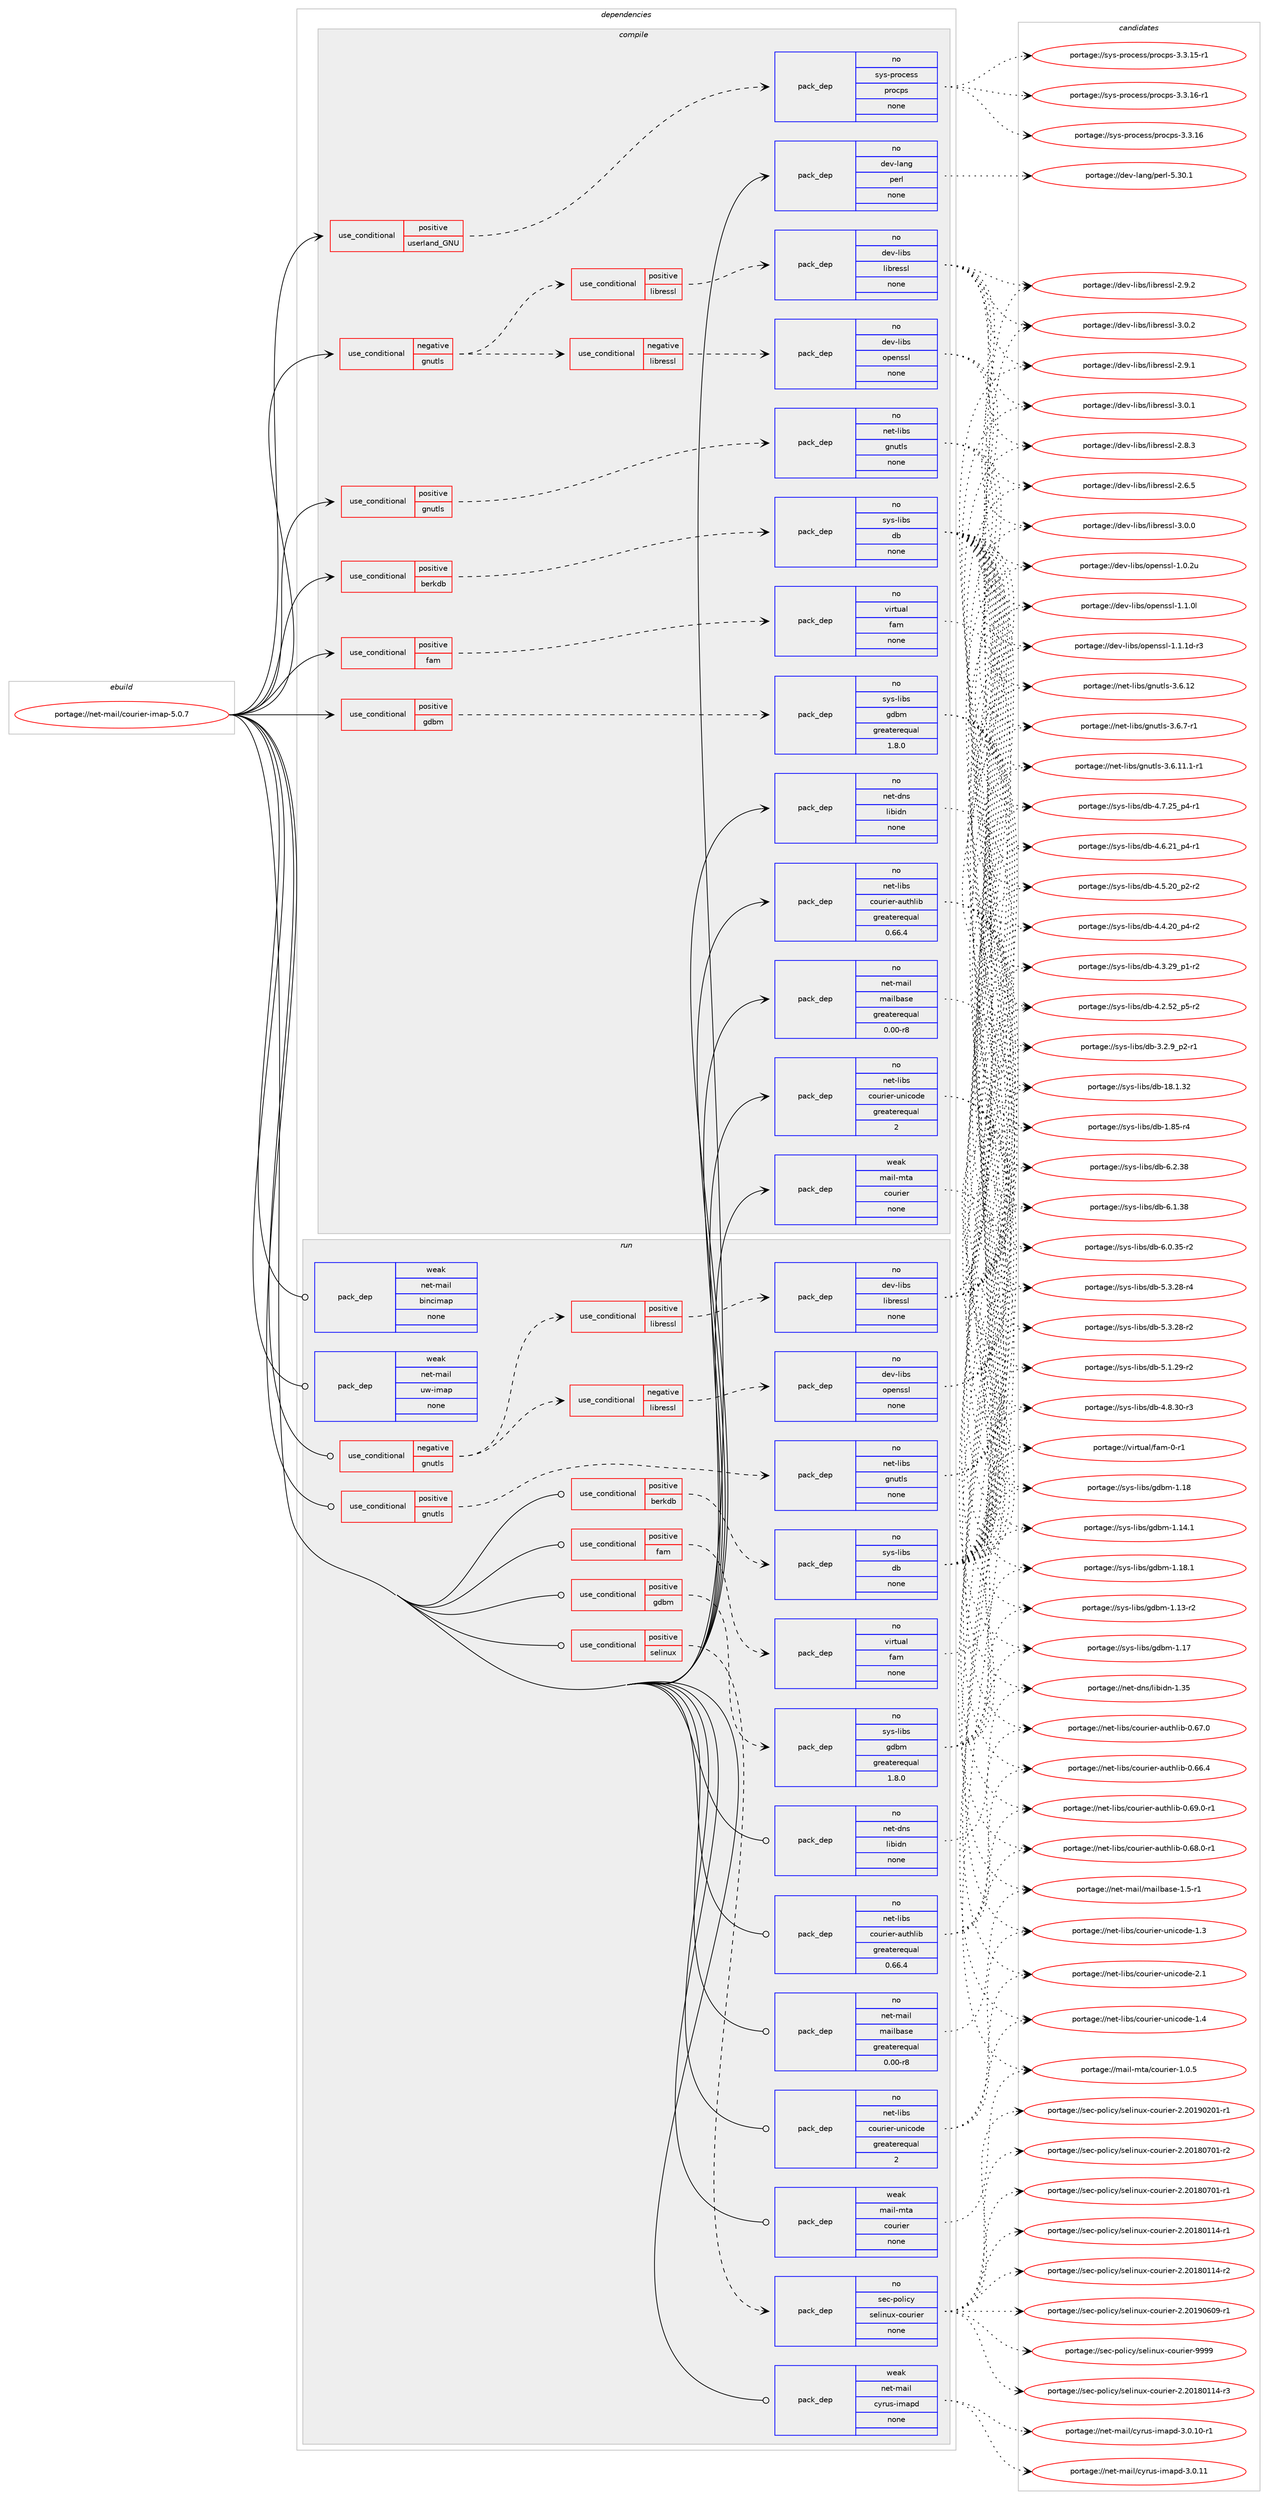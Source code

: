 digraph prolog {

# *************
# Graph options
# *************

newrank=true;
concentrate=true;
compound=true;
graph [rankdir=LR,fontname=Helvetica,fontsize=10,ranksep=1.5];#, ranksep=2.5, nodesep=0.2];
edge  [arrowhead=vee];
node  [fontname=Helvetica,fontsize=10];

# **********
# The ebuild
# **********

subgraph cluster_leftcol {
color=gray;
rank=same;
label=<<i>ebuild</i>>;
id [label="portage://net-mail/courier-imap-5.0.7", color=red, width=4, href="../net-mail/courier-imap-5.0.7.svg"];
}

# ****************
# The dependencies
# ****************

subgraph cluster_midcol {
color=gray;
label=<<i>dependencies</i>>;
subgraph cluster_compile {
fillcolor="#eeeeee";
style=filled;
label=<<i>compile</i>>;
subgraph cond24990 {
dependency119724 [label=<<TABLE BORDER="0" CELLBORDER="1" CELLSPACING="0" CELLPADDING="4"><TR><TD ROWSPAN="3" CELLPADDING="10">use_conditional</TD></TR><TR><TD>negative</TD></TR><TR><TD>gnutls</TD></TR></TABLE>>, shape=none, color=red];
subgraph cond24991 {
dependency119725 [label=<<TABLE BORDER="0" CELLBORDER="1" CELLSPACING="0" CELLPADDING="4"><TR><TD ROWSPAN="3" CELLPADDING="10">use_conditional</TD></TR><TR><TD>negative</TD></TR><TR><TD>libressl</TD></TR></TABLE>>, shape=none, color=red];
subgraph pack92669 {
dependency119726 [label=<<TABLE BORDER="0" CELLBORDER="1" CELLSPACING="0" CELLPADDING="4" WIDTH="220"><TR><TD ROWSPAN="6" CELLPADDING="30">pack_dep</TD></TR><TR><TD WIDTH="110">no</TD></TR><TR><TD>dev-libs</TD></TR><TR><TD>openssl</TD></TR><TR><TD>none</TD></TR><TR><TD></TD></TR></TABLE>>, shape=none, color=blue];
}
dependency119725:e -> dependency119726:w [weight=20,style="dashed",arrowhead="vee"];
}
dependency119724:e -> dependency119725:w [weight=20,style="dashed",arrowhead="vee"];
subgraph cond24992 {
dependency119727 [label=<<TABLE BORDER="0" CELLBORDER="1" CELLSPACING="0" CELLPADDING="4"><TR><TD ROWSPAN="3" CELLPADDING="10">use_conditional</TD></TR><TR><TD>positive</TD></TR><TR><TD>libressl</TD></TR></TABLE>>, shape=none, color=red];
subgraph pack92670 {
dependency119728 [label=<<TABLE BORDER="0" CELLBORDER="1" CELLSPACING="0" CELLPADDING="4" WIDTH="220"><TR><TD ROWSPAN="6" CELLPADDING="30">pack_dep</TD></TR><TR><TD WIDTH="110">no</TD></TR><TR><TD>dev-libs</TD></TR><TR><TD>libressl</TD></TR><TR><TD>none</TD></TR><TR><TD></TD></TR></TABLE>>, shape=none, color=blue];
}
dependency119727:e -> dependency119728:w [weight=20,style="dashed",arrowhead="vee"];
}
dependency119724:e -> dependency119727:w [weight=20,style="dashed",arrowhead="vee"];
}
id:e -> dependency119724:w [weight=20,style="solid",arrowhead="vee"];
subgraph cond24993 {
dependency119729 [label=<<TABLE BORDER="0" CELLBORDER="1" CELLSPACING="0" CELLPADDING="4"><TR><TD ROWSPAN="3" CELLPADDING="10">use_conditional</TD></TR><TR><TD>positive</TD></TR><TR><TD>berkdb</TD></TR></TABLE>>, shape=none, color=red];
subgraph pack92671 {
dependency119730 [label=<<TABLE BORDER="0" CELLBORDER="1" CELLSPACING="0" CELLPADDING="4" WIDTH="220"><TR><TD ROWSPAN="6" CELLPADDING="30">pack_dep</TD></TR><TR><TD WIDTH="110">no</TD></TR><TR><TD>sys-libs</TD></TR><TR><TD>db</TD></TR><TR><TD>none</TD></TR><TR><TD></TD></TR></TABLE>>, shape=none, color=blue];
}
dependency119729:e -> dependency119730:w [weight=20,style="dashed",arrowhead="vee"];
}
id:e -> dependency119729:w [weight=20,style="solid",arrowhead="vee"];
subgraph cond24994 {
dependency119731 [label=<<TABLE BORDER="0" CELLBORDER="1" CELLSPACING="0" CELLPADDING="4"><TR><TD ROWSPAN="3" CELLPADDING="10">use_conditional</TD></TR><TR><TD>positive</TD></TR><TR><TD>fam</TD></TR></TABLE>>, shape=none, color=red];
subgraph pack92672 {
dependency119732 [label=<<TABLE BORDER="0" CELLBORDER="1" CELLSPACING="0" CELLPADDING="4" WIDTH="220"><TR><TD ROWSPAN="6" CELLPADDING="30">pack_dep</TD></TR><TR><TD WIDTH="110">no</TD></TR><TR><TD>virtual</TD></TR><TR><TD>fam</TD></TR><TR><TD>none</TD></TR><TR><TD></TD></TR></TABLE>>, shape=none, color=blue];
}
dependency119731:e -> dependency119732:w [weight=20,style="dashed",arrowhead="vee"];
}
id:e -> dependency119731:w [weight=20,style="solid",arrowhead="vee"];
subgraph cond24995 {
dependency119733 [label=<<TABLE BORDER="0" CELLBORDER="1" CELLSPACING="0" CELLPADDING="4"><TR><TD ROWSPAN="3" CELLPADDING="10">use_conditional</TD></TR><TR><TD>positive</TD></TR><TR><TD>gdbm</TD></TR></TABLE>>, shape=none, color=red];
subgraph pack92673 {
dependency119734 [label=<<TABLE BORDER="0" CELLBORDER="1" CELLSPACING="0" CELLPADDING="4" WIDTH="220"><TR><TD ROWSPAN="6" CELLPADDING="30">pack_dep</TD></TR><TR><TD WIDTH="110">no</TD></TR><TR><TD>sys-libs</TD></TR><TR><TD>gdbm</TD></TR><TR><TD>greaterequal</TD></TR><TR><TD>1.8.0</TD></TR></TABLE>>, shape=none, color=blue];
}
dependency119733:e -> dependency119734:w [weight=20,style="dashed",arrowhead="vee"];
}
id:e -> dependency119733:w [weight=20,style="solid",arrowhead="vee"];
subgraph cond24996 {
dependency119735 [label=<<TABLE BORDER="0" CELLBORDER="1" CELLSPACING="0" CELLPADDING="4"><TR><TD ROWSPAN="3" CELLPADDING="10">use_conditional</TD></TR><TR><TD>positive</TD></TR><TR><TD>gnutls</TD></TR></TABLE>>, shape=none, color=red];
subgraph pack92674 {
dependency119736 [label=<<TABLE BORDER="0" CELLBORDER="1" CELLSPACING="0" CELLPADDING="4" WIDTH="220"><TR><TD ROWSPAN="6" CELLPADDING="30">pack_dep</TD></TR><TR><TD WIDTH="110">no</TD></TR><TR><TD>net-libs</TD></TR><TR><TD>gnutls</TD></TR><TR><TD>none</TD></TR><TR><TD></TD></TR></TABLE>>, shape=none, color=blue];
}
dependency119735:e -> dependency119736:w [weight=20,style="dashed",arrowhead="vee"];
}
id:e -> dependency119735:w [weight=20,style="solid",arrowhead="vee"];
subgraph cond24997 {
dependency119737 [label=<<TABLE BORDER="0" CELLBORDER="1" CELLSPACING="0" CELLPADDING="4"><TR><TD ROWSPAN="3" CELLPADDING="10">use_conditional</TD></TR><TR><TD>positive</TD></TR><TR><TD>userland_GNU</TD></TR></TABLE>>, shape=none, color=red];
subgraph pack92675 {
dependency119738 [label=<<TABLE BORDER="0" CELLBORDER="1" CELLSPACING="0" CELLPADDING="4" WIDTH="220"><TR><TD ROWSPAN="6" CELLPADDING="30">pack_dep</TD></TR><TR><TD WIDTH="110">no</TD></TR><TR><TD>sys-process</TD></TR><TR><TD>procps</TD></TR><TR><TD>none</TD></TR><TR><TD></TD></TR></TABLE>>, shape=none, color=blue];
}
dependency119737:e -> dependency119738:w [weight=20,style="dashed",arrowhead="vee"];
}
id:e -> dependency119737:w [weight=20,style="solid",arrowhead="vee"];
subgraph pack92676 {
dependency119739 [label=<<TABLE BORDER="0" CELLBORDER="1" CELLSPACING="0" CELLPADDING="4" WIDTH="220"><TR><TD ROWSPAN="6" CELLPADDING="30">pack_dep</TD></TR><TR><TD WIDTH="110">no</TD></TR><TR><TD>dev-lang</TD></TR><TR><TD>perl</TD></TR><TR><TD>none</TD></TR><TR><TD></TD></TR></TABLE>>, shape=none, color=blue];
}
id:e -> dependency119739:w [weight=20,style="solid",arrowhead="vee"];
subgraph pack92677 {
dependency119740 [label=<<TABLE BORDER="0" CELLBORDER="1" CELLSPACING="0" CELLPADDING="4" WIDTH="220"><TR><TD ROWSPAN="6" CELLPADDING="30">pack_dep</TD></TR><TR><TD WIDTH="110">no</TD></TR><TR><TD>net-dns</TD></TR><TR><TD>libidn</TD></TR><TR><TD>none</TD></TR><TR><TD></TD></TR></TABLE>>, shape=none, color=blue];
}
id:e -> dependency119740:w [weight=20,style="solid",arrowhead="vee"];
subgraph pack92678 {
dependency119741 [label=<<TABLE BORDER="0" CELLBORDER="1" CELLSPACING="0" CELLPADDING="4" WIDTH="220"><TR><TD ROWSPAN="6" CELLPADDING="30">pack_dep</TD></TR><TR><TD WIDTH="110">no</TD></TR><TR><TD>net-libs</TD></TR><TR><TD>courier-authlib</TD></TR><TR><TD>greaterequal</TD></TR><TR><TD>0.66.4</TD></TR></TABLE>>, shape=none, color=blue];
}
id:e -> dependency119741:w [weight=20,style="solid",arrowhead="vee"];
subgraph pack92679 {
dependency119742 [label=<<TABLE BORDER="0" CELLBORDER="1" CELLSPACING="0" CELLPADDING="4" WIDTH="220"><TR><TD ROWSPAN="6" CELLPADDING="30">pack_dep</TD></TR><TR><TD WIDTH="110">no</TD></TR><TR><TD>net-libs</TD></TR><TR><TD>courier-unicode</TD></TR><TR><TD>greaterequal</TD></TR><TR><TD>2</TD></TR></TABLE>>, shape=none, color=blue];
}
id:e -> dependency119742:w [weight=20,style="solid",arrowhead="vee"];
subgraph pack92680 {
dependency119743 [label=<<TABLE BORDER="0" CELLBORDER="1" CELLSPACING="0" CELLPADDING="4" WIDTH="220"><TR><TD ROWSPAN="6" CELLPADDING="30">pack_dep</TD></TR><TR><TD WIDTH="110">no</TD></TR><TR><TD>net-mail</TD></TR><TR><TD>mailbase</TD></TR><TR><TD>greaterequal</TD></TR><TR><TD>0.00-r8</TD></TR></TABLE>>, shape=none, color=blue];
}
id:e -> dependency119743:w [weight=20,style="solid",arrowhead="vee"];
subgraph pack92681 {
dependency119744 [label=<<TABLE BORDER="0" CELLBORDER="1" CELLSPACING="0" CELLPADDING="4" WIDTH="220"><TR><TD ROWSPAN="6" CELLPADDING="30">pack_dep</TD></TR><TR><TD WIDTH="110">weak</TD></TR><TR><TD>mail-mta</TD></TR><TR><TD>courier</TD></TR><TR><TD>none</TD></TR><TR><TD></TD></TR></TABLE>>, shape=none, color=blue];
}
id:e -> dependency119744:w [weight=20,style="solid",arrowhead="vee"];
}
subgraph cluster_compileandrun {
fillcolor="#eeeeee";
style=filled;
label=<<i>compile and run</i>>;
}
subgraph cluster_run {
fillcolor="#eeeeee";
style=filled;
label=<<i>run</i>>;
subgraph cond24998 {
dependency119745 [label=<<TABLE BORDER="0" CELLBORDER="1" CELLSPACING="0" CELLPADDING="4"><TR><TD ROWSPAN="3" CELLPADDING="10">use_conditional</TD></TR><TR><TD>negative</TD></TR><TR><TD>gnutls</TD></TR></TABLE>>, shape=none, color=red];
subgraph cond24999 {
dependency119746 [label=<<TABLE BORDER="0" CELLBORDER="1" CELLSPACING="0" CELLPADDING="4"><TR><TD ROWSPAN="3" CELLPADDING="10">use_conditional</TD></TR><TR><TD>negative</TD></TR><TR><TD>libressl</TD></TR></TABLE>>, shape=none, color=red];
subgraph pack92682 {
dependency119747 [label=<<TABLE BORDER="0" CELLBORDER="1" CELLSPACING="0" CELLPADDING="4" WIDTH="220"><TR><TD ROWSPAN="6" CELLPADDING="30">pack_dep</TD></TR><TR><TD WIDTH="110">no</TD></TR><TR><TD>dev-libs</TD></TR><TR><TD>openssl</TD></TR><TR><TD>none</TD></TR><TR><TD></TD></TR></TABLE>>, shape=none, color=blue];
}
dependency119746:e -> dependency119747:w [weight=20,style="dashed",arrowhead="vee"];
}
dependency119745:e -> dependency119746:w [weight=20,style="dashed",arrowhead="vee"];
subgraph cond25000 {
dependency119748 [label=<<TABLE BORDER="0" CELLBORDER="1" CELLSPACING="0" CELLPADDING="4"><TR><TD ROWSPAN="3" CELLPADDING="10">use_conditional</TD></TR><TR><TD>positive</TD></TR><TR><TD>libressl</TD></TR></TABLE>>, shape=none, color=red];
subgraph pack92683 {
dependency119749 [label=<<TABLE BORDER="0" CELLBORDER="1" CELLSPACING="0" CELLPADDING="4" WIDTH="220"><TR><TD ROWSPAN="6" CELLPADDING="30">pack_dep</TD></TR><TR><TD WIDTH="110">no</TD></TR><TR><TD>dev-libs</TD></TR><TR><TD>libressl</TD></TR><TR><TD>none</TD></TR><TR><TD></TD></TR></TABLE>>, shape=none, color=blue];
}
dependency119748:e -> dependency119749:w [weight=20,style="dashed",arrowhead="vee"];
}
dependency119745:e -> dependency119748:w [weight=20,style="dashed",arrowhead="vee"];
}
id:e -> dependency119745:w [weight=20,style="solid",arrowhead="odot"];
subgraph cond25001 {
dependency119750 [label=<<TABLE BORDER="0" CELLBORDER="1" CELLSPACING="0" CELLPADDING="4"><TR><TD ROWSPAN="3" CELLPADDING="10">use_conditional</TD></TR><TR><TD>positive</TD></TR><TR><TD>berkdb</TD></TR></TABLE>>, shape=none, color=red];
subgraph pack92684 {
dependency119751 [label=<<TABLE BORDER="0" CELLBORDER="1" CELLSPACING="0" CELLPADDING="4" WIDTH="220"><TR><TD ROWSPAN="6" CELLPADDING="30">pack_dep</TD></TR><TR><TD WIDTH="110">no</TD></TR><TR><TD>sys-libs</TD></TR><TR><TD>db</TD></TR><TR><TD>none</TD></TR><TR><TD></TD></TR></TABLE>>, shape=none, color=blue];
}
dependency119750:e -> dependency119751:w [weight=20,style="dashed",arrowhead="vee"];
}
id:e -> dependency119750:w [weight=20,style="solid",arrowhead="odot"];
subgraph cond25002 {
dependency119752 [label=<<TABLE BORDER="0" CELLBORDER="1" CELLSPACING="0" CELLPADDING="4"><TR><TD ROWSPAN="3" CELLPADDING="10">use_conditional</TD></TR><TR><TD>positive</TD></TR><TR><TD>fam</TD></TR></TABLE>>, shape=none, color=red];
subgraph pack92685 {
dependency119753 [label=<<TABLE BORDER="0" CELLBORDER="1" CELLSPACING="0" CELLPADDING="4" WIDTH="220"><TR><TD ROWSPAN="6" CELLPADDING="30">pack_dep</TD></TR><TR><TD WIDTH="110">no</TD></TR><TR><TD>virtual</TD></TR><TR><TD>fam</TD></TR><TR><TD>none</TD></TR><TR><TD></TD></TR></TABLE>>, shape=none, color=blue];
}
dependency119752:e -> dependency119753:w [weight=20,style="dashed",arrowhead="vee"];
}
id:e -> dependency119752:w [weight=20,style="solid",arrowhead="odot"];
subgraph cond25003 {
dependency119754 [label=<<TABLE BORDER="0" CELLBORDER="1" CELLSPACING="0" CELLPADDING="4"><TR><TD ROWSPAN="3" CELLPADDING="10">use_conditional</TD></TR><TR><TD>positive</TD></TR><TR><TD>gdbm</TD></TR></TABLE>>, shape=none, color=red];
subgraph pack92686 {
dependency119755 [label=<<TABLE BORDER="0" CELLBORDER="1" CELLSPACING="0" CELLPADDING="4" WIDTH="220"><TR><TD ROWSPAN="6" CELLPADDING="30">pack_dep</TD></TR><TR><TD WIDTH="110">no</TD></TR><TR><TD>sys-libs</TD></TR><TR><TD>gdbm</TD></TR><TR><TD>greaterequal</TD></TR><TR><TD>1.8.0</TD></TR></TABLE>>, shape=none, color=blue];
}
dependency119754:e -> dependency119755:w [weight=20,style="dashed",arrowhead="vee"];
}
id:e -> dependency119754:w [weight=20,style="solid",arrowhead="odot"];
subgraph cond25004 {
dependency119756 [label=<<TABLE BORDER="0" CELLBORDER="1" CELLSPACING="0" CELLPADDING="4"><TR><TD ROWSPAN="3" CELLPADDING="10">use_conditional</TD></TR><TR><TD>positive</TD></TR><TR><TD>gnutls</TD></TR></TABLE>>, shape=none, color=red];
subgraph pack92687 {
dependency119757 [label=<<TABLE BORDER="0" CELLBORDER="1" CELLSPACING="0" CELLPADDING="4" WIDTH="220"><TR><TD ROWSPAN="6" CELLPADDING="30">pack_dep</TD></TR><TR><TD WIDTH="110">no</TD></TR><TR><TD>net-libs</TD></TR><TR><TD>gnutls</TD></TR><TR><TD>none</TD></TR><TR><TD></TD></TR></TABLE>>, shape=none, color=blue];
}
dependency119756:e -> dependency119757:w [weight=20,style="dashed",arrowhead="vee"];
}
id:e -> dependency119756:w [weight=20,style="solid",arrowhead="odot"];
subgraph cond25005 {
dependency119758 [label=<<TABLE BORDER="0" CELLBORDER="1" CELLSPACING="0" CELLPADDING="4"><TR><TD ROWSPAN="3" CELLPADDING="10">use_conditional</TD></TR><TR><TD>positive</TD></TR><TR><TD>selinux</TD></TR></TABLE>>, shape=none, color=red];
subgraph pack92688 {
dependency119759 [label=<<TABLE BORDER="0" CELLBORDER="1" CELLSPACING="0" CELLPADDING="4" WIDTH="220"><TR><TD ROWSPAN="6" CELLPADDING="30">pack_dep</TD></TR><TR><TD WIDTH="110">no</TD></TR><TR><TD>sec-policy</TD></TR><TR><TD>selinux-courier</TD></TR><TR><TD>none</TD></TR><TR><TD></TD></TR></TABLE>>, shape=none, color=blue];
}
dependency119758:e -> dependency119759:w [weight=20,style="dashed",arrowhead="vee"];
}
id:e -> dependency119758:w [weight=20,style="solid",arrowhead="odot"];
subgraph pack92689 {
dependency119760 [label=<<TABLE BORDER="0" CELLBORDER="1" CELLSPACING="0" CELLPADDING="4" WIDTH="220"><TR><TD ROWSPAN="6" CELLPADDING="30">pack_dep</TD></TR><TR><TD WIDTH="110">no</TD></TR><TR><TD>net-dns</TD></TR><TR><TD>libidn</TD></TR><TR><TD>none</TD></TR><TR><TD></TD></TR></TABLE>>, shape=none, color=blue];
}
id:e -> dependency119760:w [weight=20,style="solid",arrowhead="odot"];
subgraph pack92690 {
dependency119761 [label=<<TABLE BORDER="0" CELLBORDER="1" CELLSPACING="0" CELLPADDING="4" WIDTH="220"><TR><TD ROWSPAN="6" CELLPADDING="30">pack_dep</TD></TR><TR><TD WIDTH="110">no</TD></TR><TR><TD>net-libs</TD></TR><TR><TD>courier-authlib</TD></TR><TR><TD>greaterequal</TD></TR><TR><TD>0.66.4</TD></TR></TABLE>>, shape=none, color=blue];
}
id:e -> dependency119761:w [weight=20,style="solid",arrowhead="odot"];
subgraph pack92691 {
dependency119762 [label=<<TABLE BORDER="0" CELLBORDER="1" CELLSPACING="0" CELLPADDING="4" WIDTH="220"><TR><TD ROWSPAN="6" CELLPADDING="30">pack_dep</TD></TR><TR><TD WIDTH="110">no</TD></TR><TR><TD>net-libs</TD></TR><TR><TD>courier-unicode</TD></TR><TR><TD>greaterequal</TD></TR><TR><TD>2</TD></TR></TABLE>>, shape=none, color=blue];
}
id:e -> dependency119762:w [weight=20,style="solid",arrowhead="odot"];
subgraph pack92692 {
dependency119763 [label=<<TABLE BORDER="0" CELLBORDER="1" CELLSPACING="0" CELLPADDING="4" WIDTH="220"><TR><TD ROWSPAN="6" CELLPADDING="30">pack_dep</TD></TR><TR><TD WIDTH="110">no</TD></TR><TR><TD>net-mail</TD></TR><TR><TD>mailbase</TD></TR><TR><TD>greaterequal</TD></TR><TR><TD>0.00-r8</TD></TR></TABLE>>, shape=none, color=blue];
}
id:e -> dependency119763:w [weight=20,style="solid",arrowhead="odot"];
subgraph pack92693 {
dependency119764 [label=<<TABLE BORDER="0" CELLBORDER="1" CELLSPACING="0" CELLPADDING="4" WIDTH="220"><TR><TD ROWSPAN="6" CELLPADDING="30">pack_dep</TD></TR><TR><TD WIDTH="110">weak</TD></TR><TR><TD>mail-mta</TD></TR><TR><TD>courier</TD></TR><TR><TD>none</TD></TR><TR><TD></TD></TR></TABLE>>, shape=none, color=blue];
}
id:e -> dependency119764:w [weight=20,style="solid",arrowhead="odot"];
subgraph pack92694 {
dependency119765 [label=<<TABLE BORDER="0" CELLBORDER="1" CELLSPACING="0" CELLPADDING="4" WIDTH="220"><TR><TD ROWSPAN="6" CELLPADDING="30">pack_dep</TD></TR><TR><TD WIDTH="110">weak</TD></TR><TR><TD>net-mail</TD></TR><TR><TD>bincimap</TD></TR><TR><TD>none</TD></TR><TR><TD></TD></TR></TABLE>>, shape=none, color=blue];
}
id:e -> dependency119765:w [weight=20,style="solid",arrowhead="odot"];
subgraph pack92695 {
dependency119766 [label=<<TABLE BORDER="0" CELLBORDER="1" CELLSPACING="0" CELLPADDING="4" WIDTH="220"><TR><TD ROWSPAN="6" CELLPADDING="30">pack_dep</TD></TR><TR><TD WIDTH="110">weak</TD></TR><TR><TD>net-mail</TD></TR><TR><TD>cyrus-imapd</TD></TR><TR><TD>none</TD></TR><TR><TD></TD></TR></TABLE>>, shape=none, color=blue];
}
id:e -> dependency119766:w [weight=20,style="solid",arrowhead="odot"];
subgraph pack92696 {
dependency119767 [label=<<TABLE BORDER="0" CELLBORDER="1" CELLSPACING="0" CELLPADDING="4" WIDTH="220"><TR><TD ROWSPAN="6" CELLPADDING="30">pack_dep</TD></TR><TR><TD WIDTH="110">weak</TD></TR><TR><TD>net-mail</TD></TR><TR><TD>uw-imap</TD></TR><TR><TD>none</TD></TR><TR><TD></TD></TR></TABLE>>, shape=none, color=blue];
}
id:e -> dependency119767:w [weight=20,style="solid",arrowhead="odot"];
}
}

# **************
# The candidates
# **************

subgraph cluster_choices {
rank=same;
color=gray;
label=<<i>candidates</i>>;

subgraph choice92669 {
color=black;
nodesep=1;
choice1001011184510810598115471111121011101151151084549464946491004511451 [label="portage://dev-libs/openssl-1.1.1d-r3", color=red, width=4,href="../dev-libs/openssl-1.1.1d-r3.svg"];
choice100101118451081059811547111112101110115115108454946494648108 [label="portage://dev-libs/openssl-1.1.0l", color=red, width=4,href="../dev-libs/openssl-1.1.0l.svg"];
choice100101118451081059811547111112101110115115108454946484650117 [label="portage://dev-libs/openssl-1.0.2u", color=red, width=4,href="../dev-libs/openssl-1.0.2u.svg"];
dependency119726:e -> choice1001011184510810598115471111121011101151151084549464946491004511451:w [style=dotted,weight="100"];
dependency119726:e -> choice100101118451081059811547111112101110115115108454946494648108:w [style=dotted,weight="100"];
dependency119726:e -> choice100101118451081059811547111112101110115115108454946484650117:w [style=dotted,weight="100"];
}
subgraph choice92670 {
color=black;
nodesep=1;
choice10010111845108105981154710810598114101115115108455146484650 [label="portage://dev-libs/libressl-3.0.2", color=red, width=4,href="../dev-libs/libressl-3.0.2.svg"];
choice10010111845108105981154710810598114101115115108455146484649 [label="portage://dev-libs/libressl-3.0.1", color=red, width=4,href="../dev-libs/libressl-3.0.1.svg"];
choice10010111845108105981154710810598114101115115108455146484648 [label="portage://dev-libs/libressl-3.0.0", color=red, width=4,href="../dev-libs/libressl-3.0.0.svg"];
choice10010111845108105981154710810598114101115115108455046574650 [label="portage://dev-libs/libressl-2.9.2", color=red, width=4,href="../dev-libs/libressl-2.9.2.svg"];
choice10010111845108105981154710810598114101115115108455046574649 [label="portage://dev-libs/libressl-2.9.1", color=red, width=4,href="../dev-libs/libressl-2.9.1.svg"];
choice10010111845108105981154710810598114101115115108455046564651 [label="portage://dev-libs/libressl-2.8.3", color=red, width=4,href="../dev-libs/libressl-2.8.3.svg"];
choice10010111845108105981154710810598114101115115108455046544653 [label="portage://dev-libs/libressl-2.6.5", color=red, width=4,href="../dev-libs/libressl-2.6.5.svg"];
dependency119728:e -> choice10010111845108105981154710810598114101115115108455146484650:w [style=dotted,weight="100"];
dependency119728:e -> choice10010111845108105981154710810598114101115115108455146484649:w [style=dotted,weight="100"];
dependency119728:e -> choice10010111845108105981154710810598114101115115108455146484648:w [style=dotted,weight="100"];
dependency119728:e -> choice10010111845108105981154710810598114101115115108455046574650:w [style=dotted,weight="100"];
dependency119728:e -> choice10010111845108105981154710810598114101115115108455046574649:w [style=dotted,weight="100"];
dependency119728:e -> choice10010111845108105981154710810598114101115115108455046564651:w [style=dotted,weight="100"];
dependency119728:e -> choice10010111845108105981154710810598114101115115108455046544653:w [style=dotted,weight="100"];
}
subgraph choice92671 {
color=black;
nodesep=1;
choice1151211154510810598115471009845544650465156 [label="portage://sys-libs/db-6.2.38", color=red, width=4,href="../sys-libs/db-6.2.38.svg"];
choice1151211154510810598115471009845544649465156 [label="portage://sys-libs/db-6.1.38", color=red, width=4,href="../sys-libs/db-6.1.38.svg"];
choice11512111545108105981154710098455446484651534511450 [label="portage://sys-libs/db-6.0.35-r2", color=red, width=4,href="../sys-libs/db-6.0.35-r2.svg"];
choice11512111545108105981154710098455346514650564511452 [label="portage://sys-libs/db-5.3.28-r4", color=red, width=4,href="../sys-libs/db-5.3.28-r4.svg"];
choice11512111545108105981154710098455346514650564511450 [label="portage://sys-libs/db-5.3.28-r2", color=red, width=4,href="../sys-libs/db-5.3.28-r2.svg"];
choice11512111545108105981154710098455346494650574511450 [label="portage://sys-libs/db-5.1.29-r2", color=red, width=4,href="../sys-libs/db-5.1.29-r2.svg"];
choice11512111545108105981154710098455246564651484511451 [label="portage://sys-libs/db-4.8.30-r3", color=red, width=4,href="../sys-libs/db-4.8.30-r3.svg"];
choice115121115451081059811547100984552465546505395112524511449 [label="portage://sys-libs/db-4.7.25_p4-r1", color=red, width=4,href="../sys-libs/db-4.7.25_p4-r1.svg"];
choice115121115451081059811547100984552465446504995112524511449 [label="portage://sys-libs/db-4.6.21_p4-r1", color=red, width=4,href="../sys-libs/db-4.6.21_p4-r1.svg"];
choice115121115451081059811547100984552465346504895112504511450 [label="portage://sys-libs/db-4.5.20_p2-r2", color=red, width=4,href="../sys-libs/db-4.5.20_p2-r2.svg"];
choice115121115451081059811547100984552465246504895112524511450 [label="portage://sys-libs/db-4.4.20_p4-r2", color=red, width=4,href="../sys-libs/db-4.4.20_p4-r2.svg"];
choice115121115451081059811547100984552465146505795112494511450 [label="portage://sys-libs/db-4.3.29_p1-r2", color=red, width=4,href="../sys-libs/db-4.3.29_p1-r2.svg"];
choice115121115451081059811547100984552465046535095112534511450 [label="portage://sys-libs/db-4.2.52_p5-r2", color=red, width=4,href="../sys-libs/db-4.2.52_p5-r2.svg"];
choice1151211154510810598115471009845514650465795112504511449 [label="portage://sys-libs/db-3.2.9_p2-r1", color=red, width=4,href="../sys-libs/db-3.2.9_p2-r1.svg"];
choice115121115451081059811547100984549564649465150 [label="portage://sys-libs/db-18.1.32", color=red, width=4,href="../sys-libs/db-18.1.32.svg"];
choice1151211154510810598115471009845494656534511452 [label="portage://sys-libs/db-1.85-r4", color=red, width=4,href="../sys-libs/db-1.85-r4.svg"];
dependency119730:e -> choice1151211154510810598115471009845544650465156:w [style=dotted,weight="100"];
dependency119730:e -> choice1151211154510810598115471009845544649465156:w [style=dotted,weight="100"];
dependency119730:e -> choice11512111545108105981154710098455446484651534511450:w [style=dotted,weight="100"];
dependency119730:e -> choice11512111545108105981154710098455346514650564511452:w [style=dotted,weight="100"];
dependency119730:e -> choice11512111545108105981154710098455346514650564511450:w [style=dotted,weight="100"];
dependency119730:e -> choice11512111545108105981154710098455346494650574511450:w [style=dotted,weight="100"];
dependency119730:e -> choice11512111545108105981154710098455246564651484511451:w [style=dotted,weight="100"];
dependency119730:e -> choice115121115451081059811547100984552465546505395112524511449:w [style=dotted,weight="100"];
dependency119730:e -> choice115121115451081059811547100984552465446504995112524511449:w [style=dotted,weight="100"];
dependency119730:e -> choice115121115451081059811547100984552465346504895112504511450:w [style=dotted,weight="100"];
dependency119730:e -> choice115121115451081059811547100984552465246504895112524511450:w [style=dotted,weight="100"];
dependency119730:e -> choice115121115451081059811547100984552465146505795112494511450:w [style=dotted,weight="100"];
dependency119730:e -> choice115121115451081059811547100984552465046535095112534511450:w [style=dotted,weight="100"];
dependency119730:e -> choice1151211154510810598115471009845514650465795112504511449:w [style=dotted,weight="100"];
dependency119730:e -> choice115121115451081059811547100984549564649465150:w [style=dotted,weight="100"];
dependency119730:e -> choice1151211154510810598115471009845494656534511452:w [style=dotted,weight="100"];
}
subgraph choice92672 {
color=black;
nodesep=1;
choice11810511411611797108471029710945484511449 [label="portage://virtual/fam-0-r1", color=red, width=4,href="../virtual/fam-0-r1.svg"];
dependency119732:e -> choice11810511411611797108471029710945484511449:w [style=dotted,weight="100"];
}
subgraph choice92673 {
color=black;
nodesep=1;
choice1151211154510810598115471031009810945494649564649 [label="portage://sys-libs/gdbm-1.18.1", color=red, width=4,href="../sys-libs/gdbm-1.18.1.svg"];
choice115121115451081059811547103100981094549464956 [label="portage://sys-libs/gdbm-1.18", color=red, width=4,href="../sys-libs/gdbm-1.18.svg"];
choice115121115451081059811547103100981094549464955 [label="portage://sys-libs/gdbm-1.17", color=red, width=4,href="../sys-libs/gdbm-1.17.svg"];
choice1151211154510810598115471031009810945494649524649 [label="portage://sys-libs/gdbm-1.14.1", color=red, width=4,href="../sys-libs/gdbm-1.14.1.svg"];
choice1151211154510810598115471031009810945494649514511450 [label="portage://sys-libs/gdbm-1.13-r2", color=red, width=4,href="../sys-libs/gdbm-1.13-r2.svg"];
dependency119734:e -> choice1151211154510810598115471031009810945494649564649:w [style=dotted,weight="100"];
dependency119734:e -> choice115121115451081059811547103100981094549464956:w [style=dotted,weight="100"];
dependency119734:e -> choice115121115451081059811547103100981094549464955:w [style=dotted,weight="100"];
dependency119734:e -> choice1151211154510810598115471031009810945494649524649:w [style=dotted,weight="100"];
dependency119734:e -> choice1151211154510810598115471031009810945494649514511450:w [style=dotted,weight="100"];
}
subgraph choice92674 {
color=black;
nodesep=1;
choice1101011164510810598115471031101171161081154551465446554511449 [label="portage://net-libs/gnutls-3.6.7-r1", color=red, width=4,href="../net-libs/gnutls-3.6.7-r1.svg"];
choice11010111645108105981154710311011711610811545514654464950 [label="portage://net-libs/gnutls-3.6.12", color=red, width=4,href="../net-libs/gnutls-3.6.12.svg"];
choice1101011164510810598115471031101171161081154551465446494946494511449 [label="portage://net-libs/gnutls-3.6.11.1-r1", color=red, width=4,href="../net-libs/gnutls-3.6.11.1-r1.svg"];
dependency119736:e -> choice1101011164510810598115471031101171161081154551465446554511449:w [style=dotted,weight="100"];
dependency119736:e -> choice11010111645108105981154710311011711610811545514654464950:w [style=dotted,weight="100"];
dependency119736:e -> choice1101011164510810598115471031101171161081154551465446494946494511449:w [style=dotted,weight="100"];
}
subgraph choice92675 {
color=black;
nodesep=1;
choice11512111545112114111991011151154711211411199112115455146514649544511449 [label="portage://sys-process/procps-3.3.16-r1", color=red, width=4,href="../sys-process/procps-3.3.16-r1.svg"];
choice1151211154511211411199101115115471121141119911211545514651464954 [label="portage://sys-process/procps-3.3.16", color=red, width=4,href="../sys-process/procps-3.3.16.svg"];
choice11512111545112114111991011151154711211411199112115455146514649534511449 [label="portage://sys-process/procps-3.3.15-r1", color=red, width=4,href="../sys-process/procps-3.3.15-r1.svg"];
dependency119738:e -> choice11512111545112114111991011151154711211411199112115455146514649544511449:w [style=dotted,weight="100"];
dependency119738:e -> choice1151211154511211411199101115115471121141119911211545514651464954:w [style=dotted,weight="100"];
dependency119738:e -> choice11512111545112114111991011151154711211411199112115455146514649534511449:w [style=dotted,weight="100"];
}
subgraph choice92676 {
color=black;
nodesep=1;
choice10010111845108971101034711210111410845534651484649 [label="portage://dev-lang/perl-5.30.1", color=red, width=4,href="../dev-lang/perl-5.30.1.svg"];
dependency119739:e -> choice10010111845108971101034711210111410845534651484649:w [style=dotted,weight="100"];
}
subgraph choice92677 {
color=black;
nodesep=1;
choice1101011164510011011547108105981051001104549465153 [label="portage://net-dns/libidn-1.35", color=red, width=4,href="../net-dns/libidn-1.35.svg"];
dependency119740:e -> choice1101011164510011011547108105981051001104549465153:w [style=dotted,weight="100"];
}
subgraph choice92678 {
color=black;
nodesep=1;
choice11010111645108105981154799111117114105101114459711711610410810598454846545746484511449 [label="portage://net-libs/courier-authlib-0.69.0-r1", color=red, width=4,href="../net-libs/courier-authlib-0.69.0-r1.svg"];
choice11010111645108105981154799111117114105101114459711711610410810598454846545646484511449 [label="portage://net-libs/courier-authlib-0.68.0-r1", color=red, width=4,href="../net-libs/courier-authlib-0.68.0-r1.svg"];
choice1101011164510810598115479911111711410510111445971171161041081059845484654554648 [label="portage://net-libs/courier-authlib-0.67.0", color=red, width=4,href="../net-libs/courier-authlib-0.67.0.svg"];
choice1101011164510810598115479911111711410510111445971171161041081059845484654544652 [label="portage://net-libs/courier-authlib-0.66.4", color=red, width=4,href="../net-libs/courier-authlib-0.66.4.svg"];
dependency119741:e -> choice11010111645108105981154799111117114105101114459711711610410810598454846545746484511449:w [style=dotted,weight="100"];
dependency119741:e -> choice11010111645108105981154799111117114105101114459711711610410810598454846545646484511449:w [style=dotted,weight="100"];
dependency119741:e -> choice1101011164510810598115479911111711410510111445971171161041081059845484654554648:w [style=dotted,weight="100"];
dependency119741:e -> choice1101011164510810598115479911111711410510111445971171161041081059845484654544652:w [style=dotted,weight="100"];
}
subgraph choice92679 {
color=black;
nodesep=1;
choice11010111645108105981154799111117114105101114451171101059911110010145504649 [label="portage://net-libs/courier-unicode-2.1", color=red, width=4,href="../net-libs/courier-unicode-2.1.svg"];
choice11010111645108105981154799111117114105101114451171101059911110010145494652 [label="portage://net-libs/courier-unicode-1.4", color=red, width=4,href="../net-libs/courier-unicode-1.4.svg"];
choice11010111645108105981154799111117114105101114451171101059911110010145494651 [label="portage://net-libs/courier-unicode-1.3", color=red, width=4,href="../net-libs/courier-unicode-1.3.svg"];
dependency119742:e -> choice11010111645108105981154799111117114105101114451171101059911110010145504649:w [style=dotted,weight="100"];
dependency119742:e -> choice11010111645108105981154799111117114105101114451171101059911110010145494652:w [style=dotted,weight="100"];
dependency119742:e -> choice11010111645108105981154799111117114105101114451171101059911110010145494651:w [style=dotted,weight="100"];
}
subgraph choice92680 {
color=black;
nodesep=1;
choice110101116451099710510847109971051089897115101454946534511449 [label="portage://net-mail/mailbase-1.5-r1", color=red, width=4,href="../net-mail/mailbase-1.5-r1.svg"];
dependency119743:e -> choice110101116451099710510847109971051089897115101454946534511449:w [style=dotted,weight="100"];
}
subgraph choice92681 {
color=black;
nodesep=1;
choice1099710510845109116974799111117114105101114454946484653 [label="portage://mail-mta/courier-1.0.5", color=red, width=4,href="../mail-mta/courier-1.0.5.svg"];
dependency119744:e -> choice1099710510845109116974799111117114105101114454946484653:w [style=dotted,weight="100"];
}
subgraph choice92682 {
color=black;
nodesep=1;
choice1001011184510810598115471111121011101151151084549464946491004511451 [label="portage://dev-libs/openssl-1.1.1d-r3", color=red, width=4,href="../dev-libs/openssl-1.1.1d-r3.svg"];
choice100101118451081059811547111112101110115115108454946494648108 [label="portage://dev-libs/openssl-1.1.0l", color=red, width=4,href="../dev-libs/openssl-1.1.0l.svg"];
choice100101118451081059811547111112101110115115108454946484650117 [label="portage://dev-libs/openssl-1.0.2u", color=red, width=4,href="../dev-libs/openssl-1.0.2u.svg"];
dependency119747:e -> choice1001011184510810598115471111121011101151151084549464946491004511451:w [style=dotted,weight="100"];
dependency119747:e -> choice100101118451081059811547111112101110115115108454946494648108:w [style=dotted,weight="100"];
dependency119747:e -> choice100101118451081059811547111112101110115115108454946484650117:w [style=dotted,weight="100"];
}
subgraph choice92683 {
color=black;
nodesep=1;
choice10010111845108105981154710810598114101115115108455146484650 [label="portage://dev-libs/libressl-3.0.2", color=red, width=4,href="../dev-libs/libressl-3.0.2.svg"];
choice10010111845108105981154710810598114101115115108455146484649 [label="portage://dev-libs/libressl-3.0.1", color=red, width=4,href="../dev-libs/libressl-3.0.1.svg"];
choice10010111845108105981154710810598114101115115108455146484648 [label="portage://dev-libs/libressl-3.0.0", color=red, width=4,href="../dev-libs/libressl-3.0.0.svg"];
choice10010111845108105981154710810598114101115115108455046574650 [label="portage://dev-libs/libressl-2.9.2", color=red, width=4,href="../dev-libs/libressl-2.9.2.svg"];
choice10010111845108105981154710810598114101115115108455046574649 [label="portage://dev-libs/libressl-2.9.1", color=red, width=4,href="../dev-libs/libressl-2.9.1.svg"];
choice10010111845108105981154710810598114101115115108455046564651 [label="portage://dev-libs/libressl-2.8.3", color=red, width=4,href="../dev-libs/libressl-2.8.3.svg"];
choice10010111845108105981154710810598114101115115108455046544653 [label="portage://dev-libs/libressl-2.6.5", color=red, width=4,href="../dev-libs/libressl-2.6.5.svg"];
dependency119749:e -> choice10010111845108105981154710810598114101115115108455146484650:w [style=dotted,weight="100"];
dependency119749:e -> choice10010111845108105981154710810598114101115115108455146484649:w [style=dotted,weight="100"];
dependency119749:e -> choice10010111845108105981154710810598114101115115108455146484648:w [style=dotted,weight="100"];
dependency119749:e -> choice10010111845108105981154710810598114101115115108455046574650:w [style=dotted,weight="100"];
dependency119749:e -> choice10010111845108105981154710810598114101115115108455046574649:w [style=dotted,weight="100"];
dependency119749:e -> choice10010111845108105981154710810598114101115115108455046564651:w [style=dotted,weight="100"];
dependency119749:e -> choice10010111845108105981154710810598114101115115108455046544653:w [style=dotted,weight="100"];
}
subgraph choice92684 {
color=black;
nodesep=1;
choice1151211154510810598115471009845544650465156 [label="portage://sys-libs/db-6.2.38", color=red, width=4,href="../sys-libs/db-6.2.38.svg"];
choice1151211154510810598115471009845544649465156 [label="portage://sys-libs/db-6.1.38", color=red, width=4,href="../sys-libs/db-6.1.38.svg"];
choice11512111545108105981154710098455446484651534511450 [label="portage://sys-libs/db-6.0.35-r2", color=red, width=4,href="../sys-libs/db-6.0.35-r2.svg"];
choice11512111545108105981154710098455346514650564511452 [label="portage://sys-libs/db-5.3.28-r4", color=red, width=4,href="../sys-libs/db-5.3.28-r4.svg"];
choice11512111545108105981154710098455346514650564511450 [label="portage://sys-libs/db-5.3.28-r2", color=red, width=4,href="../sys-libs/db-5.3.28-r2.svg"];
choice11512111545108105981154710098455346494650574511450 [label="portage://sys-libs/db-5.1.29-r2", color=red, width=4,href="../sys-libs/db-5.1.29-r2.svg"];
choice11512111545108105981154710098455246564651484511451 [label="portage://sys-libs/db-4.8.30-r3", color=red, width=4,href="../sys-libs/db-4.8.30-r3.svg"];
choice115121115451081059811547100984552465546505395112524511449 [label="portage://sys-libs/db-4.7.25_p4-r1", color=red, width=4,href="../sys-libs/db-4.7.25_p4-r1.svg"];
choice115121115451081059811547100984552465446504995112524511449 [label="portage://sys-libs/db-4.6.21_p4-r1", color=red, width=4,href="../sys-libs/db-4.6.21_p4-r1.svg"];
choice115121115451081059811547100984552465346504895112504511450 [label="portage://sys-libs/db-4.5.20_p2-r2", color=red, width=4,href="../sys-libs/db-4.5.20_p2-r2.svg"];
choice115121115451081059811547100984552465246504895112524511450 [label="portage://sys-libs/db-4.4.20_p4-r2", color=red, width=4,href="../sys-libs/db-4.4.20_p4-r2.svg"];
choice115121115451081059811547100984552465146505795112494511450 [label="portage://sys-libs/db-4.3.29_p1-r2", color=red, width=4,href="../sys-libs/db-4.3.29_p1-r2.svg"];
choice115121115451081059811547100984552465046535095112534511450 [label="portage://sys-libs/db-4.2.52_p5-r2", color=red, width=4,href="../sys-libs/db-4.2.52_p5-r2.svg"];
choice1151211154510810598115471009845514650465795112504511449 [label="portage://sys-libs/db-3.2.9_p2-r1", color=red, width=4,href="../sys-libs/db-3.2.9_p2-r1.svg"];
choice115121115451081059811547100984549564649465150 [label="portage://sys-libs/db-18.1.32", color=red, width=4,href="../sys-libs/db-18.1.32.svg"];
choice1151211154510810598115471009845494656534511452 [label="portage://sys-libs/db-1.85-r4", color=red, width=4,href="../sys-libs/db-1.85-r4.svg"];
dependency119751:e -> choice1151211154510810598115471009845544650465156:w [style=dotted,weight="100"];
dependency119751:e -> choice1151211154510810598115471009845544649465156:w [style=dotted,weight="100"];
dependency119751:e -> choice11512111545108105981154710098455446484651534511450:w [style=dotted,weight="100"];
dependency119751:e -> choice11512111545108105981154710098455346514650564511452:w [style=dotted,weight="100"];
dependency119751:e -> choice11512111545108105981154710098455346514650564511450:w [style=dotted,weight="100"];
dependency119751:e -> choice11512111545108105981154710098455346494650574511450:w [style=dotted,weight="100"];
dependency119751:e -> choice11512111545108105981154710098455246564651484511451:w [style=dotted,weight="100"];
dependency119751:e -> choice115121115451081059811547100984552465546505395112524511449:w [style=dotted,weight="100"];
dependency119751:e -> choice115121115451081059811547100984552465446504995112524511449:w [style=dotted,weight="100"];
dependency119751:e -> choice115121115451081059811547100984552465346504895112504511450:w [style=dotted,weight="100"];
dependency119751:e -> choice115121115451081059811547100984552465246504895112524511450:w [style=dotted,weight="100"];
dependency119751:e -> choice115121115451081059811547100984552465146505795112494511450:w [style=dotted,weight="100"];
dependency119751:e -> choice115121115451081059811547100984552465046535095112534511450:w [style=dotted,weight="100"];
dependency119751:e -> choice1151211154510810598115471009845514650465795112504511449:w [style=dotted,weight="100"];
dependency119751:e -> choice115121115451081059811547100984549564649465150:w [style=dotted,weight="100"];
dependency119751:e -> choice1151211154510810598115471009845494656534511452:w [style=dotted,weight="100"];
}
subgraph choice92685 {
color=black;
nodesep=1;
choice11810511411611797108471029710945484511449 [label="portage://virtual/fam-0-r1", color=red, width=4,href="../virtual/fam-0-r1.svg"];
dependency119753:e -> choice11810511411611797108471029710945484511449:w [style=dotted,weight="100"];
}
subgraph choice92686 {
color=black;
nodesep=1;
choice1151211154510810598115471031009810945494649564649 [label="portage://sys-libs/gdbm-1.18.1", color=red, width=4,href="../sys-libs/gdbm-1.18.1.svg"];
choice115121115451081059811547103100981094549464956 [label="portage://sys-libs/gdbm-1.18", color=red, width=4,href="../sys-libs/gdbm-1.18.svg"];
choice115121115451081059811547103100981094549464955 [label="portage://sys-libs/gdbm-1.17", color=red, width=4,href="../sys-libs/gdbm-1.17.svg"];
choice1151211154510810598115471031009810945494649524649 [label="portage://sys-libs/gdbm-1.14.1", color=red, width=4,href="../sys-libs/gdbm-1.14.1.svg"];
choice1151211154510810598115471031009810945494649514511450 [label="portage://sys-libs/gdbm-1.13-r2", color=red, width=4,href="../sys-libs/gdbm-1.13-r2.svg"];
dependency119755:e -> choice1151211154510810598115471031009810945494649564649:w [style=dotted,weight="100"];
dependency119755:e -> choice115121115451081059811547103100981094549464956:w [style=dotted,weight="100"];
dependency119755:e -> choice115121115451081059811547103100981094549464955:w [style=dotted,weight="100"];
dependency119755:e -> choice1151211154510810598115471031009810945494649524649:w [style=dotted,weight="100"];
dependency119755:e -> choice1151211154510810598115471031009810945494649514511450:w [style=dotted,weight="100"];
}
subgraph choice92687 {
color=black;
nodesep=1;
choice1101011164510810598115471031101171161081154551465446554511449 [label="portage://net-libs/gnutls-3.6.7-r1", color=red, width=4,href="../net-libs/gnutls-3.6.7-r1.svg"];
choice11010111645108105981154710311011711610811545514654464950 [label="portage://net-libs/gnutls-3.6.12", color=red, width=4,href="../net-libs/gnutls-3.6.12.svg"];
choice1101011164510810598115471031101171161081154551465446494946494511449 [label="portage://net-libs/gnutls-3.6.11.1-r1", color=red, width=4,href="../net-libs/gnutls-3.6.11.1-r1.svg"];
dependency119757:e -> choice1101011164510810598115471031101171161081154551465446554511449:w [style=dotted,weight="100"];
dependency119757:e -> choice11010111645108105981154710311011711610811545514654464950:w [style=dotted,weight="100"];
dependency119757:e -> choice1101011164510810598115471031101171161081154551465446494946494511449:w [style=dotted,weight="100"];
}
subgraph choice92688 {
color=black;
nodesep=1;
choice1151019945112111108105991214711510110810511011712045991111171141051011144557575757 [label="portage://sec-policy/selinux-courier-9999", color=red, width=4,href="../sec-policy/selinux-courier-9999.svg"];
choice11510199451121111081059912147115101108105110117120459911111711410510111445504650484957485448574511449 [label="portage://sec-policy/selinux-courier-2.20190609-r1", color=red, width=4,href="../sec-policy/selinux-courier-2.20190609-r1.svg"];
choice11510199451121111081059912147115101108105110117120459911111711410510111445504650484957485048494511449 [label="portage://sec-policy/selinux-courier-2.20190201-r1", color=red, width=4,href="../sec-policy/selinux-courier-2.20190201-r1.svg"];
choice11510199451121111081059912147115101108105110117120459911111711410510111445504650484956485548494511450 [label="portage://sec-policy/selinux-courier-2.20180701-r2", color=red, width=4,href="../sec-policy/selinux-courier-2.20180701-r2.svg"];
choice11510199451121111081059912147115101108105110117120459911111711410510111445504650484956485548494511449 [label="portage://sec-policy/selinux-courier-2.20180701-r1", color=red, width=4,href="../sec-policy/selinux-courier-2.20180701-r1.svg"];
choice11510199451121111081059912147115101108105110117120459911111711410510111445504650484956484949524511451 [label="portage://sec-policy/selinux-courier-2.20180114-r3", color=red, width=4,href="../sec-policy/selinux-courier-2.20180114-r3.svg"];
choice11510199451121111081059912147115101108105110117120459911111711410510111445504650484956484949524511450 [label="portage://sec-policy/selinux-courier-2.20180114-r2", color=red, width=4,href="../sec-policy/selinux-courier-2.20180114-r2.svg"];
choice11510199451121111081059912147115101108105110117120459911111711410510111445504650484956484949524511449 [label="portage://sec-policy/selinux-courier-2.20180114-r1", color=red, width=4,href="../sec-policy/selinux-courier-2.20180114-r1.svg"];
dependency119759:e -> choice1151019945112111108105991214711510110810511011712045991111171141051011144557575757:w [style=dotted,weight="100"];
dependency119759:e -> choice11510199451121111081059912147115101108105110117120459911111711410510111445504650484957485448574511449:w [style=dotted,weight="100"];
dependency119759:e -> choice11510199451121111081059912147115101108105110117120459911111711410510111445504650484957485048494511449:w [style=dotted,weight="100"];
dependency119759:e -> choice11510199451121111081059912147115101108105110117120459911111711410510111445504650484956485548494511450:w [style=dotted,weight="100"];
dependency119759:e -> choice11510199451121111081059912147115101108105110117120459911111711410510111445504650484956485548494511449:w [style=dotted,weight="100"];
dependency119759:e -> choice11510199451121111081059912147115101108105110117120459911111711410510111445504650484956484949524511451:w [style=dotted,weight="100"];
dependency119759:e -> choice11510199451121111081059912147115101108105110117120459911111711410510111445504650484956484949524511450:w [style=dotted,weight="100"];
dependency119759:e -> choice11510199451121111081059912147115101108105110117120459911111711410510111445504650484956484949524511449:w [style=dotted,weight="100"];
}
subgraph choice92689 {
color=black;
nodesep=1;
choice1101011164510011011547108105981051001104549465153 [label="portage://net-dns/libidn-1.35", color=red, width=4,href="../net-dns/libidn-1.35.svg"];
dependency119760:e -> choice1101011164510011011547108105981051001104549465153:w [style=dotted,weight="100"];
}
subgraph choice92690 {
color=black;
nodesep=1;
choice11010111645108105981154799111117114105101114459711711610410810598454846545746484511449 [label="portage://net-libs/courier-authlib-0.69.0-r1", color=red, width=4,href="../net-libs/courier-authlib-0.69.0-r1.svg"];
choice11010111645108105981154799111117114105101114459711711610410810598454846545646484511449 [label="portage://net-libs/courier-authlib-0.68.0-r1", color=red, width=4,href="../net-libs/courier-authlib-0.68.0-r1.svg"];
choice1101011164510810598115479911111711410510111445971171161041081059845484654554648 [label="portage://net-libs/courier-authlib-0.67.0", color=red, width=4,href="../net-libs/courier-authlib-0.67.0.svg"];
choice1101011164510810598115479911111711410510111445971171161041081059845484654544652 [label="portage://net-libs/courier-authlib-0.66.4", color=red, width=4,href="../net-libs/courier-authlib-0.66.4.svg"];
dependency119761:e -> choice11010111645108105981154799111117114105101114459711711610410810598454846545746484511449:w [style=dotted,weight="100"];
dependency119761:e -> choice11010111645108105981154799111117114105101114459711711610410810598454846545646484511449:w [style=dotted,weight="100"];
dependency119761:e -> choice1101011164510810598115479911111711410510111445971171161041081059845484654554648:w [style=dotted,weight="100"];
dependency119761:e -> choice1101011164510810598115479911111711410510111445971171161041081059845484654544652:w [style=dotted,weight="100"];
}
subgraph choice92691 {
color=black;
nodesep=1;
choice11010111645108105981154799111117114105101114451171101059911110010145504649 [label="portage://net-libs/courier-unicode-2.1", color=red, width=4,href="../net-libs/courier-unicode-2.1.svg"];
choice11010111645108105981154799111117114105101114451171101059911110010145494652 [label="portage://net-libs/courier-unicode-1.4", color=red, width=4,href="../net-libs/courier-unicode-1.4.svg"];
choice11010111645108105981154799111117114105101114451171101059911110010145494651 [label="portage://net-libs/courier-unicode-1.3", color=red, width=4,href="../net-libs/courier-unicode-1.3.svg"];
dependency119762:e -> choice11010111645108105981154799111117114105101114451171101059911110010145504649:w [style=dotted,weight="100"];
dependency119762:e -> choice11010111645108105981154799111117114105101114451171101059911110010145494652:w [style=dotted,weight="100"];
dependency119762:e -> choice11010111645108105981154799111117114105101114451171101059911110010145494651:w [style=dotted,weight="100"];
}
subgraph choice92692 {
color=black;
nodesep=1;
choice110101116451099710510847109971051089897115101454946534511449 [label="portage://net-mail/mailbase-1.5-r1", color=red, width=4,href="../net-mail/mailbase-1.5-r1.svg"];
dependency119763:e -> choice110101116451099710510847109971051089897115101454946534511449:w [style=dotted,weight="100"];
}
subgraph choice92693 {
color=black;
nodesep=1;
choice1099710510845109116974799111117114105101114454946484653 [label="portage://mail-mta/courier-1.0.5", color=red, width=4,href="../mail-mta/courier-1.0.5.svg"];
dependency119764:e -> choice1099710510845109116974799111117114105101114454946484653:w [style=dotted,weight="100"];
}
subgraph choice92694 {
color=black;
nodesep=1;
}
subgraph choice92695 {
color=black;
nodesep=1;
choice11010111645109971051084799121114117115451051099711210045514648464949 [label="portage://net-mail/cyrus-imapd-3.0.11", color=red, width=4,href="../net-mail/cyrus-imapd-3.0.11.svg"];
choice110101116451099710510847991211141171154510510997112100455146484649484511449 [label="portage://net-mail/cyrus-imapd-3.0.10-r1", color=red, width=4,href="../net-mail/cyrus-imapd-3.0.10-r1.svg"];
dependency119766:e -> choice11010111645109971051084799121114117115451051099711210045514648464949:w [style=dotted,weight="100"];
dependency119766:e -> choice110101116451099710510847991211141171154510510997112100455146484649484511449:w [style=dotted,weight="100"];
}
subgraph choice92696 {
color=black;
nodesep=1;
}
}

}
